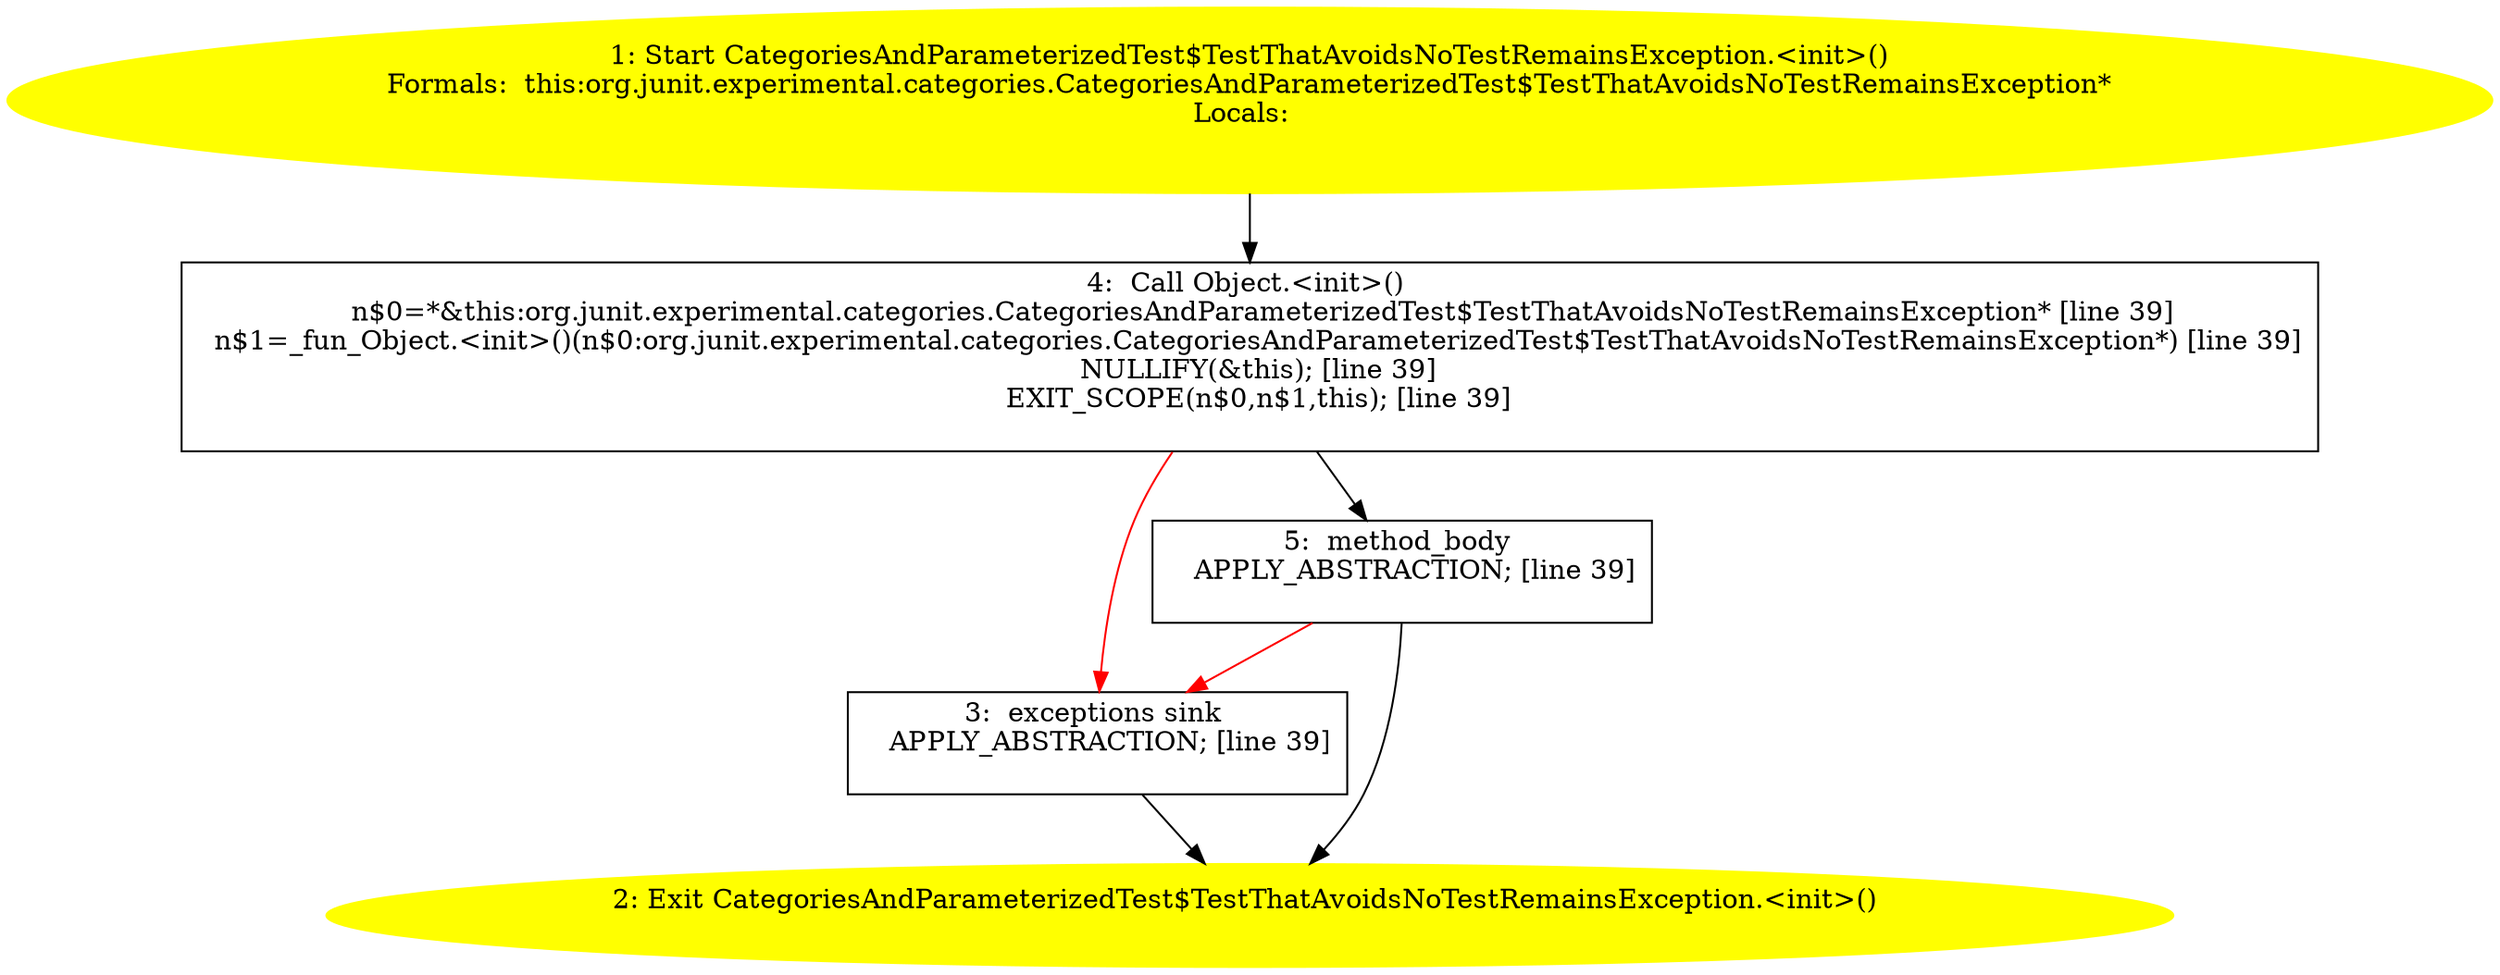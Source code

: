 /* @generated */
digraph cfg {
"org.junit.experimental.categories.CategoriesAndParameterizedTest$TestThatAvoidsNoTestRemainsExceptio.ba4a4caffc34b4bd07e52bc359a07e66_1" [label="1: Start CategoriesAndParameterizedTest$TestThatAvoidsNoTestRemainsException.<init>()\nFormals:  this:org.junit.experimental.categories.CategoriesAndParameterizedTest$TestThatAvoidsNoTestRemainsException*\nLocals:  \n  " color=yellow style=filled]
	

	 "org.junit.experimental.categories.CategoriesAndParameterizedTest$TestThatAvoidsNoTestRemainsExceptio.ba4a4caffc34b4bd07e52bc359a07e66_1" -> "org.junit.experimental.categories.CategoriesAndParameterizedTest$TestThatAvoidsNoTestRemainsExceptio.ba4a4caffc34b4bd07e52bc359a07e66_4" ;
"org.junit.experimental.categories.CategoriesAndParameterizedTest$TestThatAvoidsNoTestRemainsExceptio.ba4a4caffc34b4bd07e52bc359a07e66_2" [label="2: Exit CategoriesAndParameterizedTest$TestThatAvoidsNoTestRemainsException.<init>() \n  " color=yellow style=filled]
	

"org.junit.experimental.categories.CategoriesAndParameterizedTest$TestThatAvoidsNoTestRemainsExceptio.ba4a4caffc34b4bd07e52bc359a07e66_3" [label="3:  exceptions sink \n   APPLY_ABSTRACTION; [line 39]\n " shape="box"]
	

	 "org.junit.experimental.categories.CategoriesAndParameterizedTest$TestThatAvoidsNoTestRemainsExceptio.ba4a4caffc34b4bd07e52bc359a07e66_3" -> "org.junit.experimental.categories.CategoriesAndParameterizedTest$TestThatAvoidsNoTestRemainsExceptio.ba4a4caffc34b4bd07e52bc359a07e66_2" ;
"org.junit.experimental.categories.CategoriesAndParameterizedTest$TestThatAvoidsNoTestRemainsExceptio.ba4a4caffc34b4bd07e52bc359a07e66_4" [label="4:  Call Object.<init>() \n   n$0=*&this:org.junit.experimental.categories.CategoriesAndParameterizedTest$TestThatAvoidsNoTestRemainsException* [line 39]\n  n$1=_fun_Object.<init>()(n$0:org.junit.experimental.categories.CategoriesAndParameterizedTest$TestThatAvoidsNoTestRemainsException*) [line 39]\n  NULLIFY(&this); [line 39]\n  EXIT_SCOPE(n$0,n$1,this); [line 39]\n " shape="box"]
	

	 "org.junit.experimental.categories.CategoriesAndParameterizedTest$TestThatAvoidsNoTestRemainsExceptio.ba4a4caffc34b4bd07e52bc359a07e66_4" -> "org.junit.experimental.categories.CategoriesAndParameterizedTest$TestThatAvoidsNoTestRemainsExceptio.ba4a4caffc34b4bd07e52bc359a07e66_5" ;
	 "org.junit.experimental.categories.CategoriesAndParameterizedTest$TestThatAvoidsNoTestRemainsExceptio.ba4a4caffc34b4bd07e52bc359a07e66_4" -> "org.junit.experimental.categories.CategoriesAndParameterizedTest$TestThatAvoidsNoTestRemainsExceptio.ba4a4caffc34b4bd07e52bc359a07e66_3" [color="red" ];
"org.junit.experimental.categories.CategoriesAndParameterizedTest$TestThatAvoidsNoTestRemainsExceptio.ba4a4caffc34b4bd07e52bc359a07e66_5" [label="5:  method_body \n   APPLY_ABSTRACTION; [line 39]\n " shape="box"]
	

	 "org.junit.experimental.categories.CategoriesAndParameterizedTest$TestThatAvoidsNoTestRemainsExceptio.ba4a4caffc34b4bd07e52bc359a07e66_5" -> "org.junit.experimental.categories.CategoriesAndParameterizedTest$TestThatAvoidsNoTestRemainsExceptio.ba4a4caffc34b4bd07e52bc359a07e66_2" ;
	 "org.junit.experimental.categories.CategoriesAndParameterizedTest$TestThatAvoidsNoTestRemainsExceptio.ba4a4caffc34b4bd07e52bc359a07e66_5" -> "org.junit.experimental.categories.CategoriesAndParameterizedTest$TestThatAvoidsNoTestRemainsExceptio.ba4a4caffc34b4bd07e52bc359a07e66_3" [color="red" ];
}
